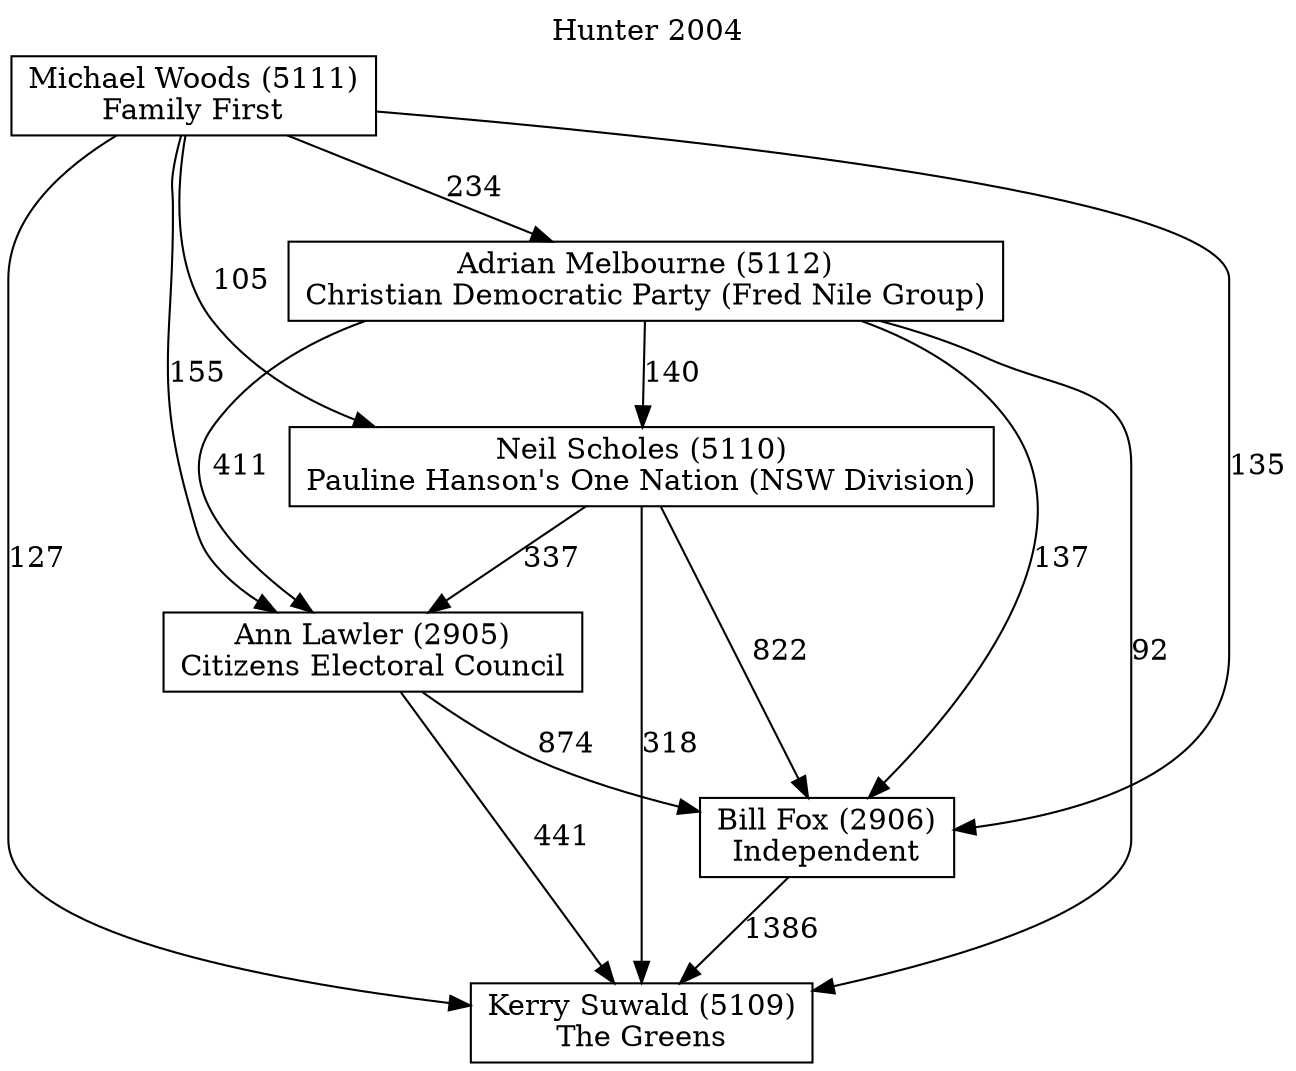 // House preference flow
digraph "Kerry Suwald (5109)_Hunter_2004" {
	graph [label="Hunter 2004" labelloc=t mclimit=10]
	node [shape=box]
	"Kerry Suwald (5109)" [label="Kerry Suwald (5109)
The Greens"]
	"Bill Fox (2906)" [label="Bill Fox (2906)
Independent"]
	"Ann Lawler (2905)" [label="Ann Lawler (2905)
Citizens Electoral Council"]
	"Neil Scholes (5110)" [label="Neil Scholes (5110)
Pauline Hanson's One Nation (NSW Division)"]
	"Adrian Melbourne (5112)" [label="Adrian Melbourne (5112)
Christian Democratic Party (Fred Nile Group)"]
	"Michael Woods (5111)" [label="Michael Woods (5111)
Family First"]
	"Kerry Suwald (5109)" [label="Kerry Suwald (5109)
The Greens"]
	"Ann Lawler (2905)" [label="Ann Lawler (2905)
Citizens Electoral Council"]
	"Neil Scholes (5110)" [label="Neil Scholes (5110)
Pauline Hanson's One Nation (NSW Division)"]
	"Adrian Melbourne (5112)" [label="Adrian Melbourne (5112)
Christian Democratic Party (Fred Nile Group)"]
	"Michael Woods (5111)" [label="Michael Woods (5111)
Family First"]
	"Kerry Suwald (5109)" [label="Kerry Suwald (5109)
The Greens"]
	"Neil Scholes (5110)" [label="Neil Scholes (5110)
Pauline Hanson's One Nation (NSW Division)"]
	"Adrian Melbourne (5112)" [label="Adrian Melbourne (5112)
Christian Democratic Party (Fred Nile Group)"]
	"Michael Woods (5111)" [label="Michael Woods (5111)
Family First"]
	"Kerry Suwald (5109)" [label="Kerry Suwald (5109)
The Greens"]
	"Adrian Melbourne (5112)" [label="Adrian Melbourne (5112)
Christian Democratic Party (Fred Nile Group)"]
	"Michael Woods (5111)" [label="Michael Woods (5111)
Family First"]
	"Kerry Suwald (5109)" [label="Kerry Suwald (5109)
The Greens"]
	"Michael Woods (5111)" [label="Michael Woods (5111)
Family First"]
	"Michael Woods (5111)" [label="Michael Woods (5111)
Family First"]
	"Adrian Melbourne (5112)" [label="Adrian Melbourne (5112)
Christian Democratic Party (Fred Nile Group)"]
	"Michael Woods (5111)" [label="Michael Woods (5111)
Family First"]
	"Michael Woods (5111)" [label="Michael Woods (5111)
Family First"]
	"Neil Scholes (5110)" [label="Neil Scholes (5110)
Pauline Hanson's One Nation (NSW Division)"]
	"Adrian Melbourne (5112)" [label="Adrian Melbourne (5112)
Christian Democratic Party (Fred Nile Group)"]
	"Michael Woods (5111)" [label="Michael Woods (5111)
Family First"]
	"Neil Scholes (5110)" [label="Neil Scholes (5110)
Pauline Hanson's One Nation (NSW Division)"]
	"Michael Woods (5111)" [label="Michael Woods (5111)
Family First"]
	"Michael Woods (5111)" [label="Michael Woods (5111)
Family First"]
	"Adrian Melbourne (5112)" [label="Adrian Melbourne (5112)
Christian Democratic Party (Fred Nile Group)"]
	"Michael Woods (5111)" [label="Michael Woods (5111)
Family First"]
	"Michael Woods (5111)" [label="Michael Woods (5111)
Family First"]
	"Ann Lawler (2905)" [label="Ann Lawler (2905)
Citizens Electoral Council"]
	"Neil Scholes (5110)" [label="Neil Scholes (5110)
Pauline Hanson's One Nation (NSW Division)"]
	"Adrian Melbourne (5112)" [label="Adrian Melbourne (5112)
Christian Democratic Party (Fred Nile Group)"]
	"Michael Woods (5111)" [label="Michael Woods (5111)
Family First"]
	"Ann Lawler (2905)" [label="Ann Lawler (2905)
Citizens Electoral Council"]
	"Adrian Melbourne (5112)" [label="Adrian Melbourne (5112)
Christian Democratic Party (Fred Nile Group)"]
	"Michael Woods (5111)" [label="Michael Woods (5111)
Family First"]
	"Ann Lawler (2905)" [label="Ann Lawler (2905)
Citizens Electoral Council"]
	"Michael Woods (5111)" [label="Michael Woods (5111)
Family First"]
	"Michael Woods (5111)" [label="Michael Woods (5111)
Family First"]
	"Adrian Melbourne (5112)" [label="Adrian Melbourne (5112)
Christian Democratic Party (Fred Nile Group)"]
	"Michael Woods (5111)" [label="Michael Woods (5111)
Family First"]
	"Michael Woods (5111)" [label="Michael Woods (5111)
Family First"]
	"Neil Scholes (5110)" [label="Neil Scholes (5110)
Pauline Hanson's One Nation (NSW Division)"]
	"Adrian Melbourne (5112)" [label="Adrian Melbourne (5112)
Christian Democratic Party (Fred Nile Group)"]
	"Michael Woods (5111)" [label="Michael Woods (5111)
Family First"]
	"Neil Scholes (5110)" [label="Neil Scholes (5110)
Pauline Hanson's One Nation (NSW Division)"]
	"Michael Woods (5111)" [label="Michael Woods (5111)
Family First"]
	"Michael Woods (5111)" [label="Michael Woods (5111)
Family First"]
	"Adrian Melbourne (5112)" [label="Adrian Melbourne (5112)
Christian Democratic Party (Fred Nile Group)"]
	"Michael Woods (5111)" [label="Michael Woods (5111)
Family First"]
	"Michael Woods (5111)" [label="Michael Woods (5111)
Family First"]
	"Bill Fox (2906)" [label="Bill Fox (2906)
Independent"]
	"Ann Lawler (2905)" [label="Ann Lawler (2905)
Citizens Electoral Council"]
	"Neil Scholes (5110)" [label="Neil Scholes (5110)
Pauline Hanson's One Nation (NSW Division)"]
	"Adrian Melbourne (5112)" [label="Adrian Melbourne (5112)
Christian Democratic Party (Fred Nile Group)"]
	"Michael Woods (5111)" [label="Michael Woods (5111)
Family First"]
	"Bill Fox (2906)" [label="Bill Fox (2906)
Independent"]
	"Neil Scholes (5110)" [label="Neil Scholes (5110)
Pauline Hanson's One Nation (NSW Division)"]
	"Adrian Melbourne (5112)" [label="Adrian Melbourne (5112)
Christian Democratic Party (Fred Nile Group)"]
	"Michael Woods (5111)" [label="Michael Woods (5111)
Family First"]
	"Bill Fox (2906)" [label="Bill Fox (2906)
Independent"]
	"Adrian Melbourne (5112)" [label="Adrian Melbourne (5112)
Christian Democratic Party (Fred Nile Group)"]
	"Michael Woods (5111)" [label="Michael Woods (5111)
Family First"]
	"Bill Fox (2906)" [label="Bill Fox (2906)
Independent"]
	"Michael Woods (5111)" [label="Michael Woods (5111)
Family First"]
	"Michael Woods (5111)" [label="Michael Woods (5111)
Family First"]
	"Adrian Melbourne (5112)" [label="Adrian Melbourne (5112)
Christian Democratic Party (Fred Nile Group)"]
	"Michael Woods (5111)" [label="Michael Woods (5111)
Family First"]
	"Michael Woods (5111)" [label="Michael Woods (5111)
Family First"]
	"Neil Scholes (5110)" [label="Neil Scholes (5110)
Pauline Hanson's One Nation (NSW Division)"]
	"Adrian Melbourne (5112)" [label="Adrian Melbourne (5112)
Christian Democratic Party (Fred Nile Group)"]
	"Michael Woods (5111)" [label="Michael Woods (5111)
Family First"]
	"Neil Scholes (5110)" [label="Neil Scholes (5110)
Pauline Hanson's One Nation (NSW Division)"]
	"Michael Woods (5111)" [label="Michael Woods (5111)
Family First"]
	"Michael Woods (5111)" [label="Michael Woods (5111)
Family First"]
	"Adrian Melbourne (5112)" [label="Adrian Melbourne (5112)
Christian Democratic Party (Fred Nile Group)"]
	"Michael Woods (5111)" [label="Michael Woods (5111)
Family First"]
	"Michael Woods (5111)" [label="Michael Woods (5111)
Family First"]
	"Ann Lawler (2905)" [label="Ann Lawler (2905)
Citizens Electoral Council"]
	"Neil Scholes (5110)" [label="Neil Scholes (5110)
Pauline Hanson's One Nation (NSW Division)"]
	"Adrian Melbourne (5112)" [label="Adrian Melbourne (5112)
Christian Democratic Party (Fred Nile Group)"]
	"Michael Woods (5111)" [label="Michael Woods (5111)
Family First"]
	"Ann Lawler (2905)" [label="Ann Lawler (2905)
Citizens Electoral Council"]
	"Adrian Melbourne (5112)" [label="Adrian Melbourne (5112)
Christian Democratic Party (Fred Nile Group)"]
	"Michael Woods (5111)" [label="Michael Woods (5111)
Family First"]
	"Ann Lawler (2905)" [label="Ann Lawler (2905)
Citizens Electoral Council"]
	"Michael Woods (5111)" [label="Michael Woods (5111)
Family First"]
	"Michael Woods (5111)" [label="Michael Woods (5111)
Family First"]
	"Adrian Melbourne (5112)" [label="Adrian Melbourne (5112)
Christian Democratic Party (Fred Nile Group)"]
	"Michael Woods (5111)" [label="Michael Woods (5111)
Family First"]
	"Michael Woods (5111)" [label="Michael Woods (5111)
Family First"]
	"Neil Scholes (5110)" [label="Neil Scholes (5110)
Pauline Hanson's One Nation (NSW Division)"]
	"Adrian Melbourne (5112)" [label="Adrian Melbourne (5112)
Christian Democratic Party (Fred Nile Group)"]
	"Michael Woods (5111)" [label="Michael Woods (5111)
Family First"]
	"Neil Scholes (5110)" [label="Neil Scholes (5110)
Pauline Hanson's One Nation (NSW Division)"]
	"Michael Woods (5111)" [label="Michael Woods (5111)
Family First"]
	"Michael Woods (5111)" [label="Michael Woods (5111)
Family First"]
	"Adrian Melbourne (5112)" [label="Adrian Melbourne (5112)
Christian Democratic Party (Fred Nile Group)"]
	"Michael Woods (5111)" [label="Michael Woods (5111)
Family First"]
	"Michael Woods (5111)" [label="Michael Woods (5111)
Family First"]
	"Bill Fox (2906)" -> "Kerry Suwald (5109)" [label=1386]
	"Ann Lawler (2905)" -> "Bill Fox (2906)" [label=874]
	"Neil Scholes (5110)" -> "Ann Lawler (2905)" [label=337]
	"Adrian Melbourne (5112)" -> "Neil Scholes (5110)" [label=140]
	"Michael Woods (5111)" -> "Adrian Melbourne (5112)" [label=234]
	"Ann Lawler (2905)" -> "Kerry Suwald (5109)" [label=441]
	"Neil Scholes (5110)" -> "Kerry Suwald (5109)" [label=318]
	"Adrian Melbourne (5112)" -> "Kerry Suwald (5109)" [label=92]
	"Michael Woods (5111)" -> "Kerry Suwald (5109)" [label=127]
	"Michael Woods (5111)" -> "Neil Scholes (5110)" [label=105]
	"Adrian Melbourne (5112)" -> "Ann Lawler (2905)" [label=411]
	"Michael Woods (5111)" -> "Ann Lawler (2905)" [label=155]
	"Neil Scholes (5110)" -> "Bill Fox (2906)" [label=822]
	"Adrian Melbourne (5112)" -> "Bill Fox (2906)" [label=137]
	"Michael Woods (5111)" -> "Bill Fox (2906)" [label=135]
}
